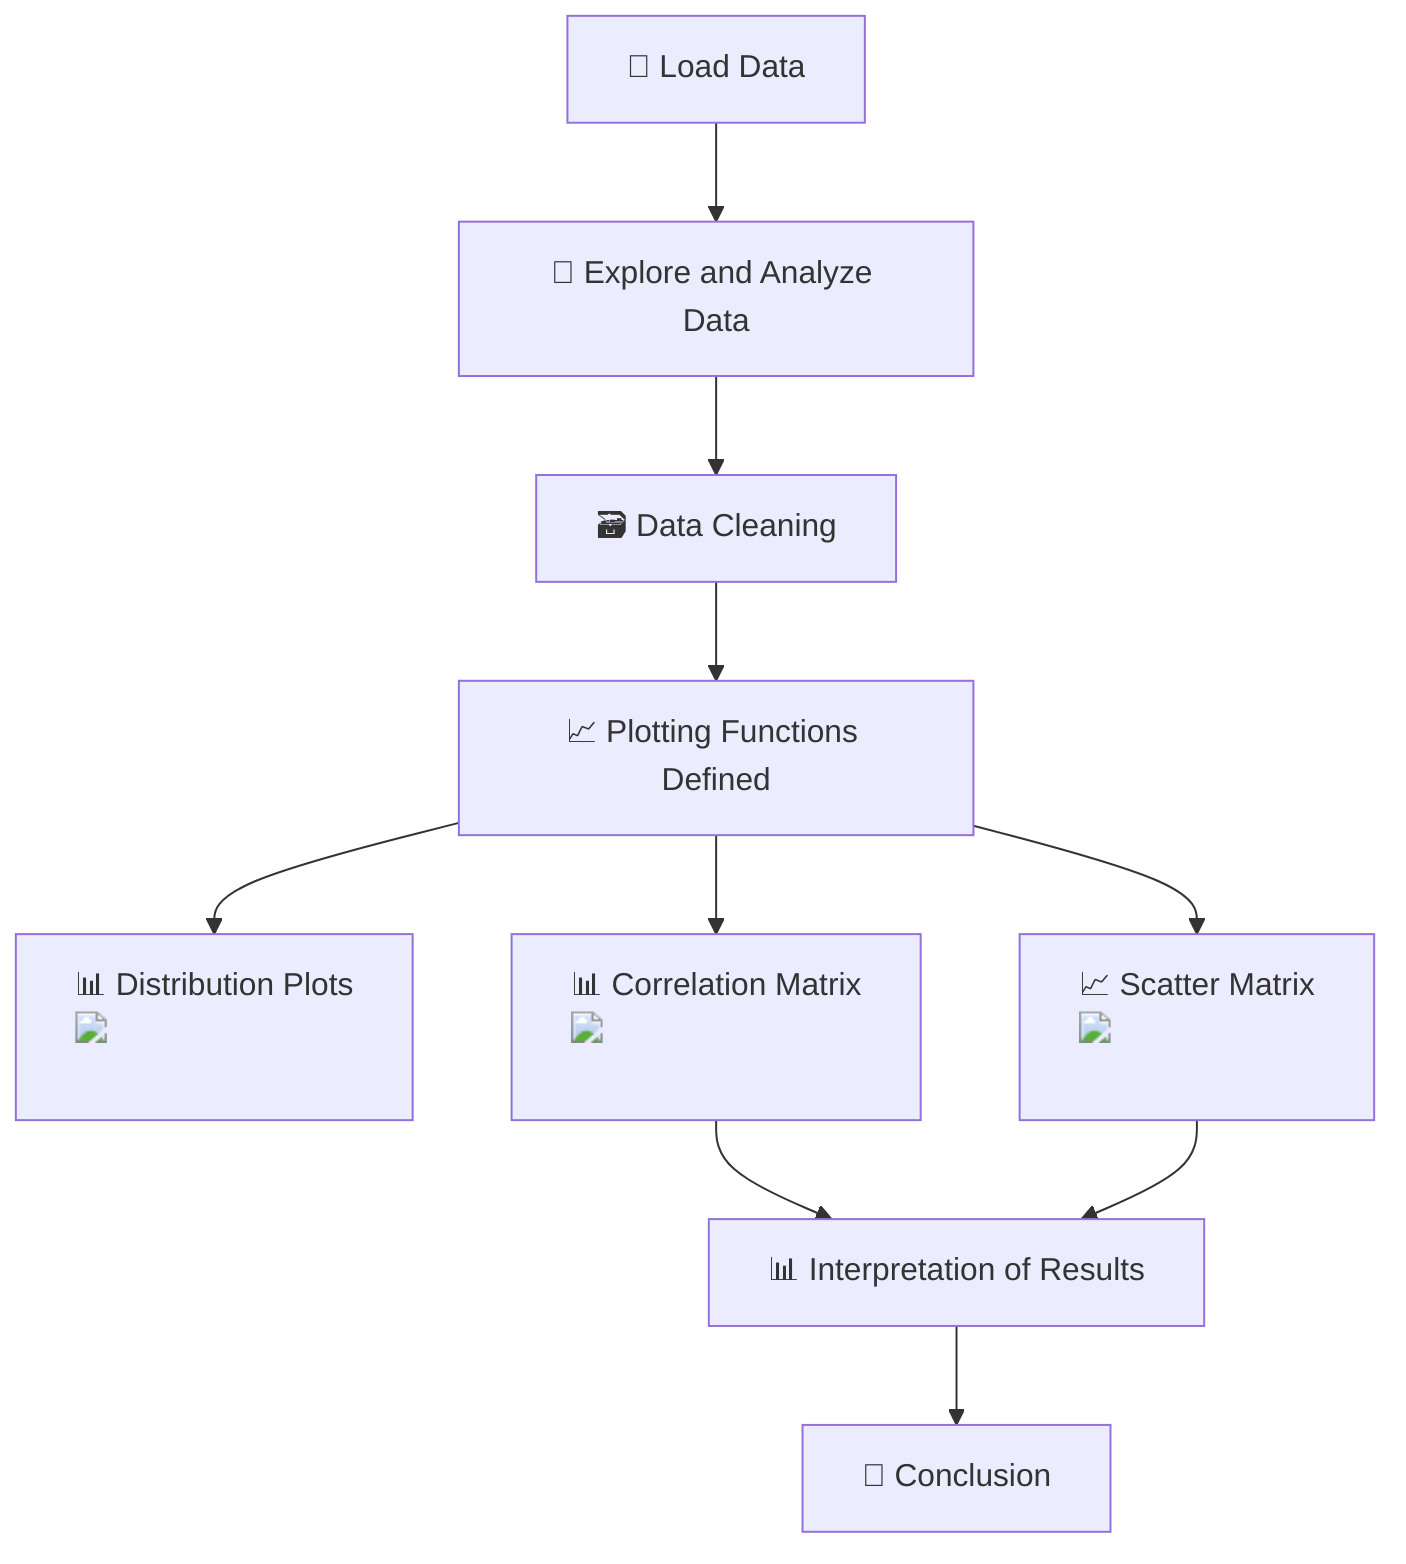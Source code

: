 flowchart TD
    A["📁 Load Data"] --> B["🔄 Explore and Analyze Data"]
    B --> C["🗃️ Data Cleaning"]
    C --> D["📈 Plotting Functions Defined"]
    D --> E["📊 Distribution Plots <img src='dummy_plots/hist_template.svg' /> <br/>"]
    D --> F["📊 Correlation Matrix <img src='dummy_plots/scatter_plot_template.svg' /> <br/>"]
    D --> G["📈 Scatter Matrix <img src='dummy_plots/scatter_plot_template.svg' /> <br/>"]
    F --> H["📊 Interpretation of Results"]
    G --> H
    H --> I["🏁 Conclusion"]